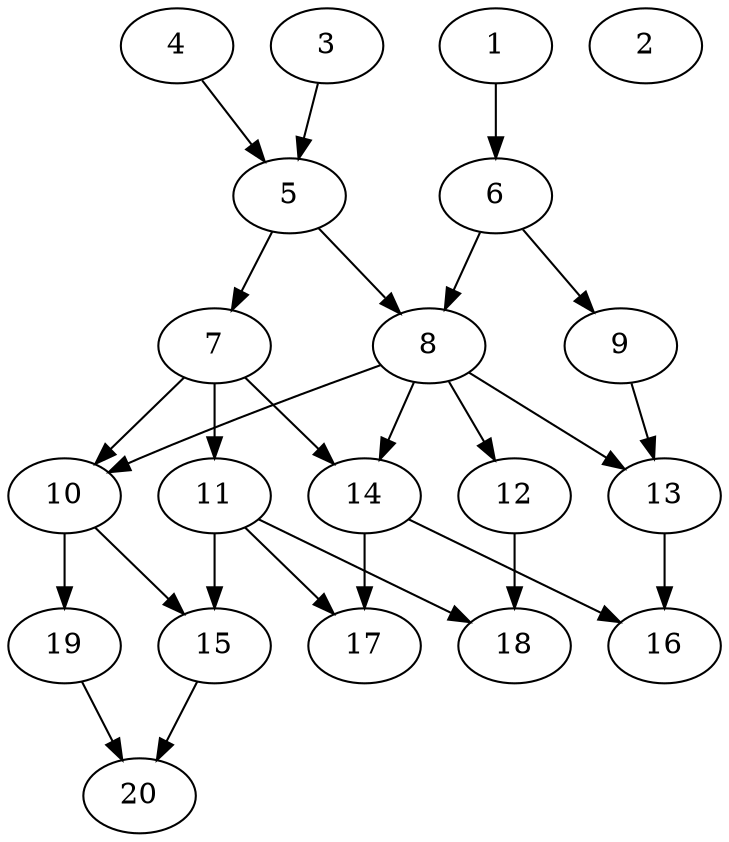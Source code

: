 // DAG automatically generated by daggen at Tue Jul 23 14:22:50 2019
// ./daggen --dot -n 20 --ccr 0.5 --fat 0.5 --regular 0.5 --density 0.6 --mindata 5242880 --maxdata 52428800 
digraph G {
  1 [size="21669888", alpha="0.06", expect_size="10834944"] 
  1 -> 6 [size ="10834944"]
  2 [size="93030400", alpha="0.11", expect_size="46515200"] 
  3 [size="61394944", alpha="0.06", expect_size="30697472"] 
  3 -> 5 [size ="30697472"]
  4 [size="34516992", alpha="0.02", expect_size="17258496"] 
  4 -> 5 [size ="17258496"]
  5 [size="12341248", alpha="0.11", expect_size="6170624"] 
  5 -> 7 [size ="6170624"]
  5 -> 8 [size ="6170624"]
  6 [size="100038656", alpha="0.04", expect_size="50019328"] 
  6 -> 8 [size ="50019328"]
  6 -> 9 [size ="50019328"]
  7 [size="64501760", alpha="0.10", expect_size="32250880"] 
  7 -> 10 [size ="32250880"]
  7 -> 11 [size ="32250880"]
  7 -> 14 [size ="32250880"]
  8 [size="27748352", alpha="0.15", expect_size="13874176"] 
  8 -> 10 [size ="13874176"]
  8 -> 12 [size ="13874176"]
  8 -> 13 [size ="13874176"]
  8 -> 14 [size ="13874176"]
  9 [size="91551744", alpha="0.19", expect_size="45775872"] 
  9 -> 13 [size ="45775872"]
  10 [size="23711744", alpha="0.18", expect_size="11855872"] 
  10 -> 15 [size ="11855872"]
  10 -> 19 [size ="11855872"]
  11 [size="29831168", alpha="0.09", expect_size="14915584"] 
  11 -> 15 [size ="14915584"]
  11 -> 17 [size ="14915584"]
  11 -> 18 [size ="14915584"]
  12 [size="60403712", alpha="0.09", expect_size="30201856"] 
  12 -> 18 [size ="30201856"]
  13 [size="18958336", alpha="0.15", expect_size="9479168"] 
  13 -> 16 [size ="9479168"]
  14 [size="45723648", alpha="0.08", expect_size="22861824"] 
  14 -> 16 [size ="22861824"]
  14 -> 17 [size ="22861824"]
  15 [size="54755328", alpha="0.09", expect_size="27377664"] 
  15 -> 20 [size ="27377664"]
  16 [size="12982272", alpha="0.11", expect_size="6491136"] 
  17 [size="30849024", alpha="0.06", expect_size="15424512"] 
  18 [size="79646720", alpha="0.14", expect_size="39823360"] 
  19 [size="58013696", alpha="0.13", expect_size="29006848"] 
  19 -> 20 [size ="29006848"]
  20 [size="55080960", alpha="0.11", expect_size="27540480"] 
}
